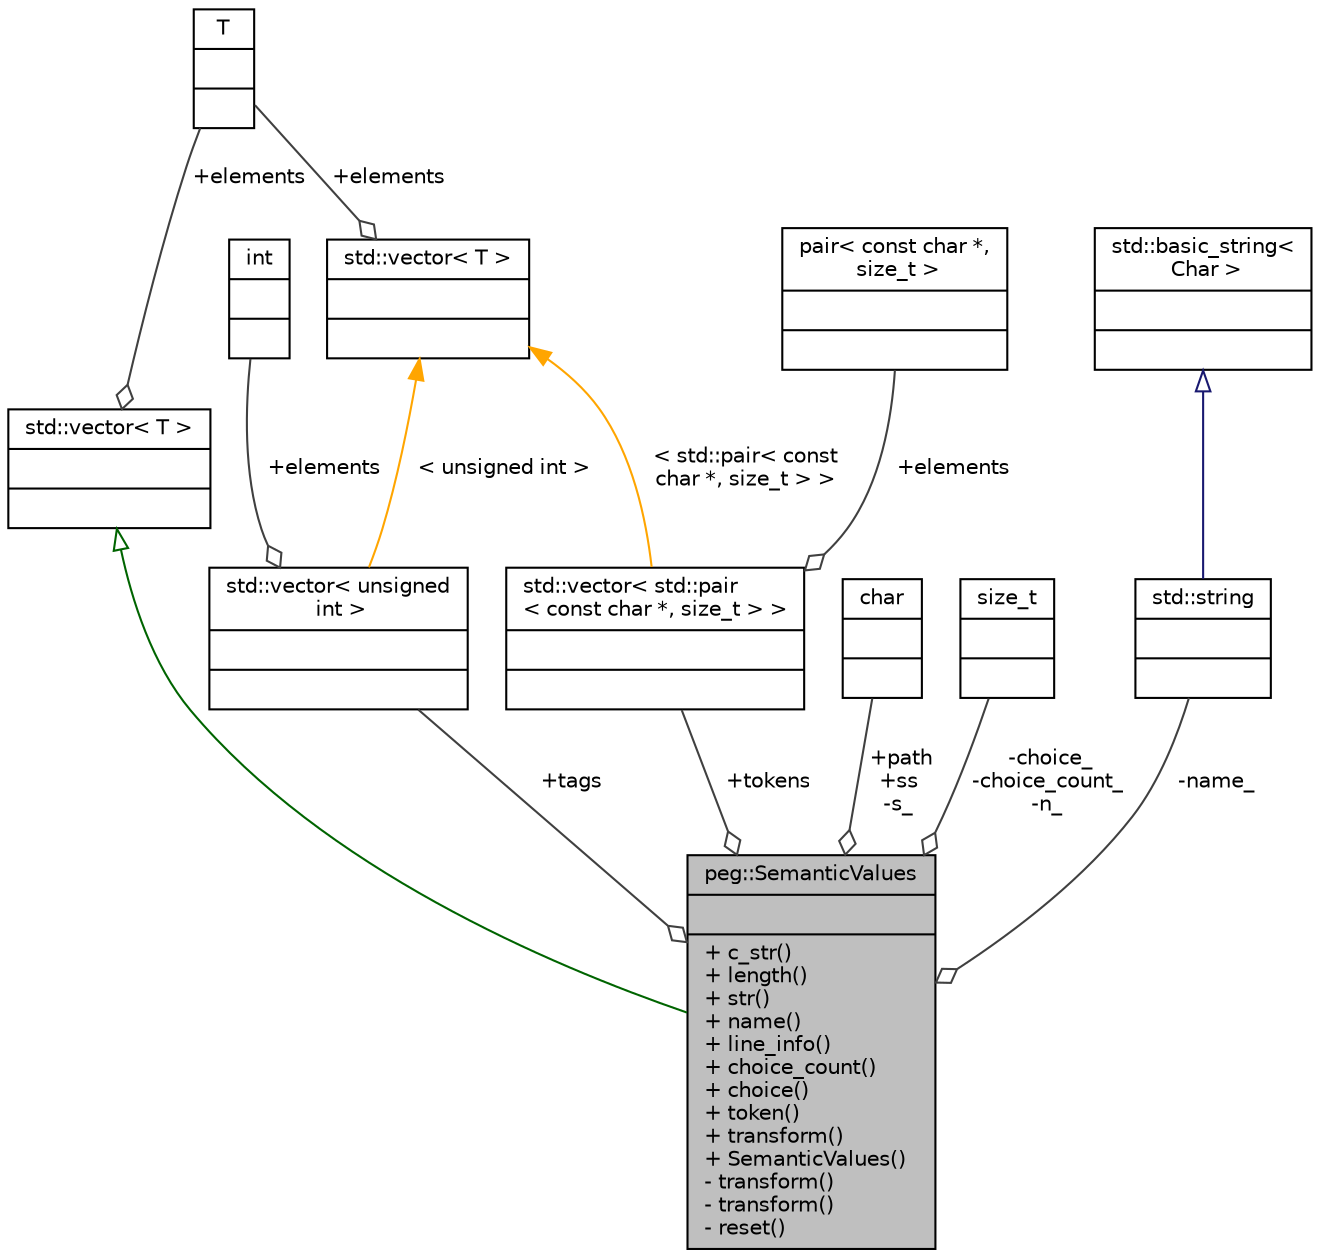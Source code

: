 digraph "peg::SemanticValues"
{
 // LATEX_PDF_SIZE
  edge [fontname="Helvetica",fontsize="10",labelfontname="Helvetica",labelfontsize="10"];
  node [fontname="Helvetica",fontsize="10",shape=record];
  Node1 [label="{peg::SemanticValues\n||+ c_str()\l+ length()\l+ str()\l+ name()\l+ line_info()\l+ choice_count()\l+ choice()\l+ token()\l+ transform()\l+ SemanticValues()\l- transform()\l- transform()\l- reset()\l}",height=0.2,width=0.4,color="black", fillcolor="grey75", style="filled", fontcolor="black",tooltip=" "];
  Node2 -> Node1 [dir="back",color="darkgreen",fontsize="10",style="solid",arrowtail="onormal",fontname="Helvetica"];
  Node2 [label="{std::vector\< T \>\n||}",height=0.2,width=0.4,color="black", fillcolor="white", style="filled",tooltip=" "];
  Node3 -> Node2 [color="grey25",fontsize="10",style="solid",label=" +elements" ,arrowhead="odiamond",fontname="Helvetica"];
  Node3 [label="{T\n||}",height=0.2,width=0.4,color="black", fillcolor="white", style="filled",tooltip=" "];
  Node4 -> Node1 [color="grey25",fontsize="10",style="solid",label=" +path\n+ss\n-s_" ,arrowhead="odiamond",fontname="Helvetica"];
  Node4 [label="{char\n||}",height=0.2,width=0.4,color="black", fillcolor="white", style="filled",tooltip=" "];
  Node5 -> Node1 [color="grey25",fontsize="10",style="solid",label=" +tags" ,arrowhead="odiamond",fontname="Helvetica"];
  Node5 [label="{std::vector\< unsigned\l int \>\n||}",height=0.2,width=0.4,color="black", fillcolor="white", style="filled",tooltip=" "];
  Node6 -> Node5 [color="grey25",fontsize="10",style="solid",label=" +elements" ,arrowhead="odiamond",fontname="Helvetica"];
  Node6 [label="{int\n||}",height=0.2,width=0.4,color="black", fillcolor="white", style="filled",tooltip=" "];
  Node7 -> Node5 [dir="back",color="orange",fontsize="10",style="solid",label=" \< unsigned int \>" ,fontname="Helvetica"];
  Node7 [label="{std::vector\< T \>\n||}",height=0.2,width=0.4,color="black", fillcolor="white", style="filled",tooltip=" "];
  Node3 -> Node7 [color="grey25",fontsize="10",style="solid",label=" +elements" ,arrowhead="odiamond",fontname="Helvetica"];
  Node8 -> Node1 [color="grey25",fontsize="10",style="solid",label=" +tokens" ,arrowhead="odiamond",fontname="Helvetica"];
  Node8 [label="{std::vector\< std::pair\l\< const char *, size_t \> \>\n||}",height=0.2,width=0.4,color="black", fillcolor="white", style="filled",tooltip=" "];
  Node9 -> Node8 [color="grey25",fontsize="10",style="solid",label=" +elements" ,arrowhead="odiamond",fontname="Helvetica"];
  Node9 [label="{pair\< const char *,\l size_t \>\n||}",height=0.2,width=0.4,color="black", fillcolor="white", style="filled",tooltip=" "];
  Node7 -> Node8 [dir="back",color="orange",fontsize="10",style="solid",label=" \< std::pair\< const\l char *, size_t \> \>" ,fontname="Helvetica"];
  Node10 -> Node1 [color="grey25",fontsize="10",style="solid",label=" -choice_\n-choice_count_\n-n_" ,arrowhead="odiamond",fontname="Helvetica"];
  Node10 [label="{size_t\n||}",height=0.2,width=0.4,color="black", fillcolor="white", style="filled",tooltip=" "];
  Node11 -> Node1 [color="grey25",fontsize="10",style="solid",label=" -name_" ,arrowhead="odiamond",fontname="Helvetica"];
  Node11 [label="{std::string\n||}",height=0.2,width=0.4,color="black", fillcolor="white", style="filled",tooltip=" "];
  Node12 -> Node11 [dir="back",color="midnightblue",fontsize="10",style="solid",arrowtail="onormal",fontname="Helvetica"];
  Node12 [label="{std::basic_string\<\l Char \>\n||}",height=0.2,width=0.4,color="black", fillcolor="white", style="filled",tooltip=" "];
}
